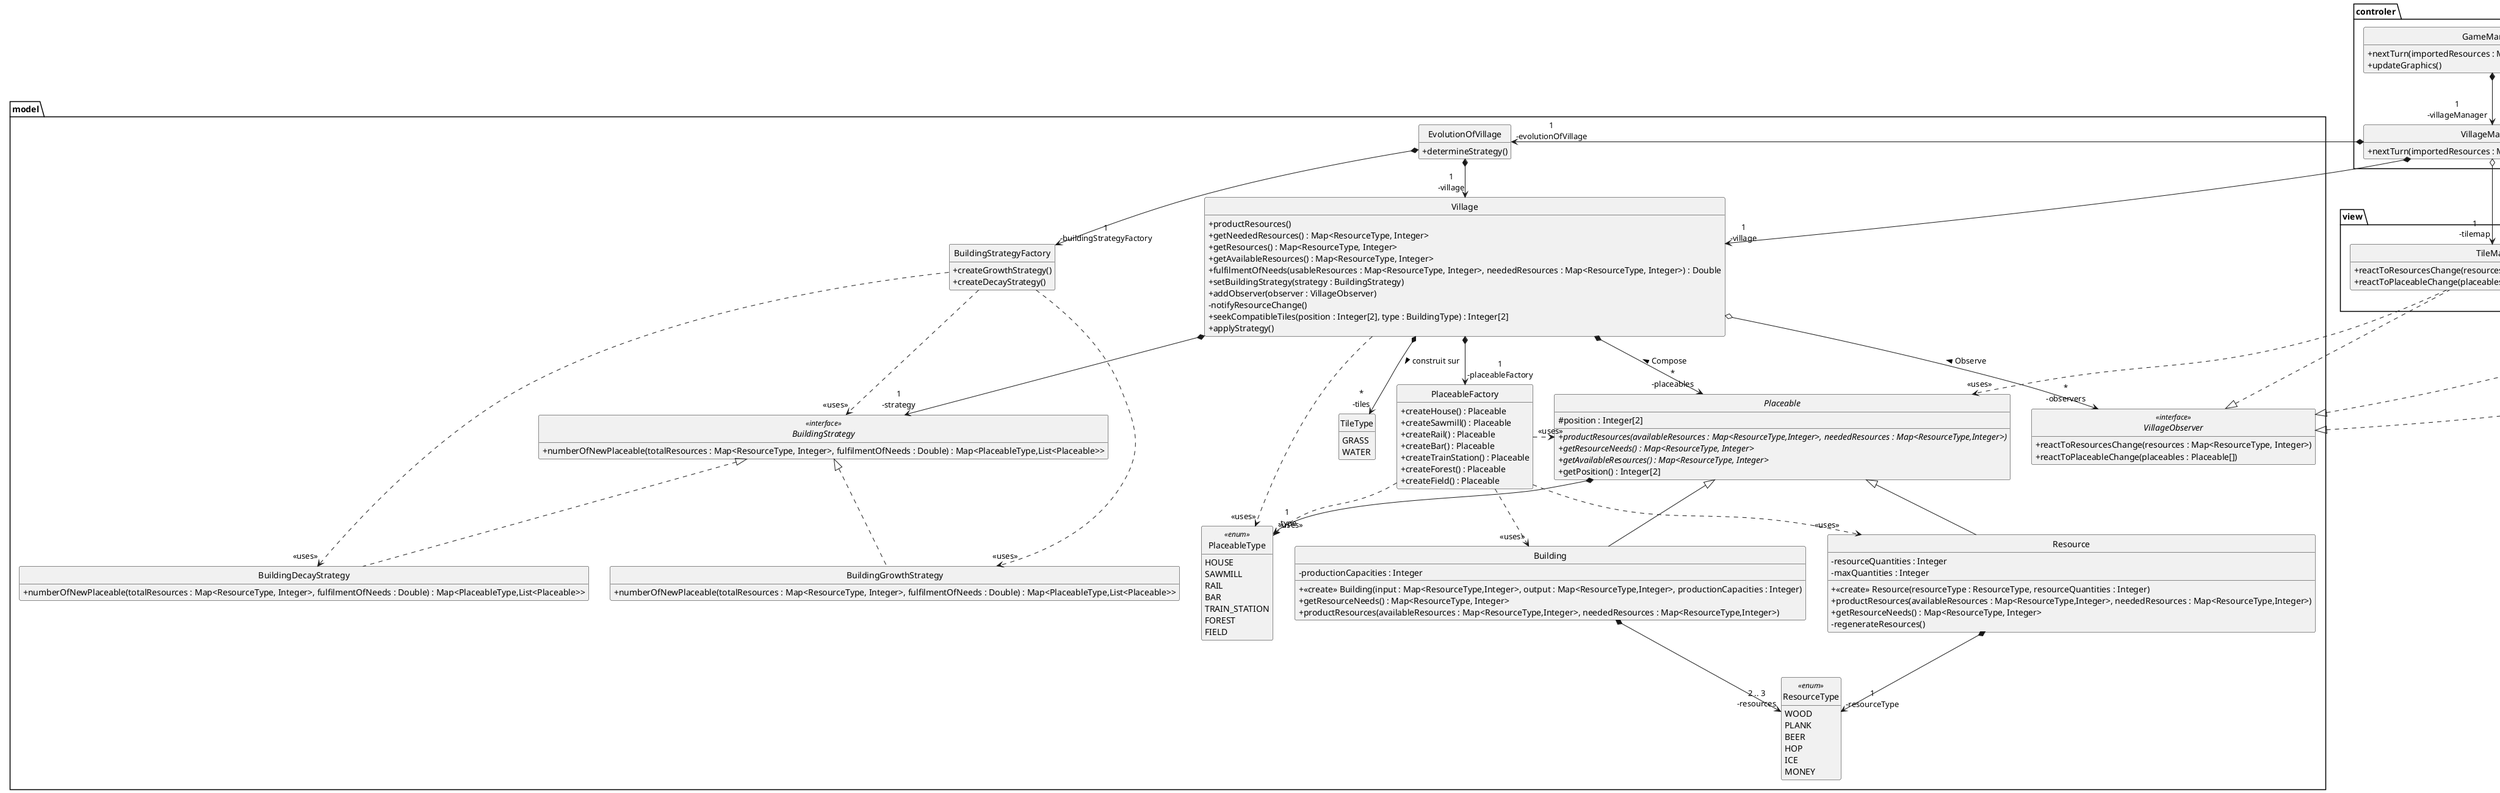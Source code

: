 @startuml
skinparam style strictuml
skinparam classAttributeIconSize 0
hide enum methods
hide empty members

class controler.GameManager {
+ nextTurn(importedResources : Map<ResourceType, Integer>)
+ updateGraphics()
}

class view.TileMap implements model.VillageObserver{
+ reactToResourcesChange(resources : Map<ResourceType, Integer>)
+ reactToPlaceableChange(placeables : Placeable[])
}

class model.Building extends model.Placeable{
- productionCapacities : Integer
+ <<create>> Building(input : Map<ResourceType,Integer>, output : Map<ResourceType,Integer>, productionCapacities : Integer)
+ getResourceNeeds() : Map<ResourceType, Integer>
+ productResources(availableResources : Map<ResourceType,Integer>, neededResources : Map<ResourceType,Integer>)
}

class model.PlaceableFactory {
    + createHouse() : Placeable
    + createSawmill() : Placeable
    + createRail() : Placeable
    + createBar() : Placeable
    + createTrainStation() : Placeable
    + createForest() : Placeable
    + createField() : Placeable
}

class view.Trader implements model.VillageObserver{
+ Trader(gameManager : GameManager) <<create>>
+ reactToResourcesChange(resources : Map<ResourceType, Integer>)
+ reactToPlaceableChange(placeables : Placeable[])
+ nextTurn()
}

class view.Printer implements model.VillageObserver{
+ reactToResourcesChange(resources : Map<ResourceType, Integer>)
+ reactToPlaceableChange(placeables : Placeable[])
}

class controler.VillageManager{
+ nextTurn(importedResources : Map<ResourceType, Integer>)
}

enum model.PlaceableType <<enum>>{
HOUSE
SAWMILL
RAIL
BAR
TRAIN_STATION
FOREST
FIELD
}

class model.Resource extends model.Placeable{
- resourceQuantities : Integer
- maxQuantities : Integer
+ <<create>> Resource(resourceType : ResourceType, resourceQuantities : Integer)
+ productResources(availableResources : Map<ResourceType,Integer>, neededResources : Map<ResourceType,Integer>)
+ getResourceNeeds() : Map<ResourceType, Integer>
- regenerateResources()
}

abstract class model.Placeable {
# position : Integer[2]
+ {abstract} productResources(availableResources : Map<ResourceType,Integer>, neededResources : Map<ResourceType,Integer>)
+ {abstract} getResourceNeeds() : Map<ResourceType, Integer>
+ {abstract} getAvailableResources() : Map<ResourceType, Integer>
+ getPosition() : Integer[2]
}

class model.ResourceType <<enum>>{
WOOD
PLANK
BEER
HOP
ICE
MONEY
}

interface model.BuildingStrategy <<interface>> {
    + numberOfNewPlaceable(totalResources : Map<ResourceType, Integer>, fulfilmentOfNeeds : Double) : Map<PlaceableType,List<Placeable>>
}

class model.BuildingGrowthStrategy implements model.BuildingStrategy {
+ numberOfNewPlaceable(totalResources : Map<ResourceType, Integer>, fulfilmentOfNeeds : Double) : Map<PlaceableType,List<Placeable>>
}
class model.BuildingDecayStrategy implements model.BuildingStrategy {
+ numberOfNewPlaceable(totalResources : Map<ResourceType, Integer>, fulfilmentOfNeeds : Double) : Map<PlaceableType,List<Placeable>>
}

class model.BuildingStrategyFactory{
+ createGrowthStrategy()
+ createDecayStrategy()
}

class model.Village {
+ productResources()
+ getNeededResources() : Map<ResourceType, Integer>
+ getResources() : Map<ResourceType, Integer>
+ getAvailableResources() : Map<ResourceType, Integer>
+ fulfilmentOfNeeds(usableResources : Map<ResourceType, Integer>, neededResources : Map<ResourceType, Integer>) : Double
+ setBuildingStrategy(strategy : BuildingStrategy)
+ addObserver(observer : VillageObserver)
- notifyResourceChange()
+ seekCompatibleTiles(position : Integer[2], type : BuildingType) : Integer[2]
+ applyStrategy()
}

interface model.VillageObserver <<interface>>{
+ reactToResourcesChange(resources : Map<ResourceType, Integer>)
+ reactToPlaceableChange(placeables : Placeable[])
}

class model.EvolutionOfVillage {
+ determineStrategy()
}

class model.TileType{
    GRASS
    WATER
}

model.EvolutionOfVillage *--> "1\n-village" model.Village
model.EvolutionOfVillage *--> "1\n-buildingStrategyFactory" model.BuildingStrategyFactory
Village *--> "1\n-strategy" model.BuildingStrategy
Village *--> "*\n-placeables" model.Placeable : Compose <
Village *--> "*\n-tiles" model.TileType : construit sur >
Village ..> "<<uses>>" PlaceableType
view.TileMap ..> "<<uses>>" Placeable
Village o--> "*\n-observers" model.VillageObserver : < Observe
Village *--> "1\n-placeableFactory" model.PlaceableFactory
model.PlaceableFactory ..> "<<uses>>" PlaceableType
model.PlaceableFactory .> "<<uses>>" Placeable
model.PlaceableFactory .> "<<uses>>" Resource
model.PlaceableFactory .> "<<uses>>" Building
Placeable *--> "1\n-type" model.PlaceableType
VillageManager o--> "1\n-tilemap" view.TileMap
VillageManager *--> "1\n-village" Village
VillageManager *--> "1\n-evolutionOfVillage" EvolutionOfVillage
GameManager *--> "1\n-villageManager" controler.VillageManager
GameManager *--u> "1\n-printer" view.Printer
GameManager *--u> "1\n-trader" view.Trader
BuildingStrategyFactory ..> "<<uses>>" model.BuildingStrategy
BuildingStrategyFactory ..> "<<uses>>" model.BuildingGrowthStrategy
model.Building *--> "2 .. 3\n-resources" model.ResourceType
model.Resource *--> "1\n-resourceType" model.ResourceType
BuildingStrategyFactory ..> "<<uses>>" model.BuildingDecayStrategy
@enduml
